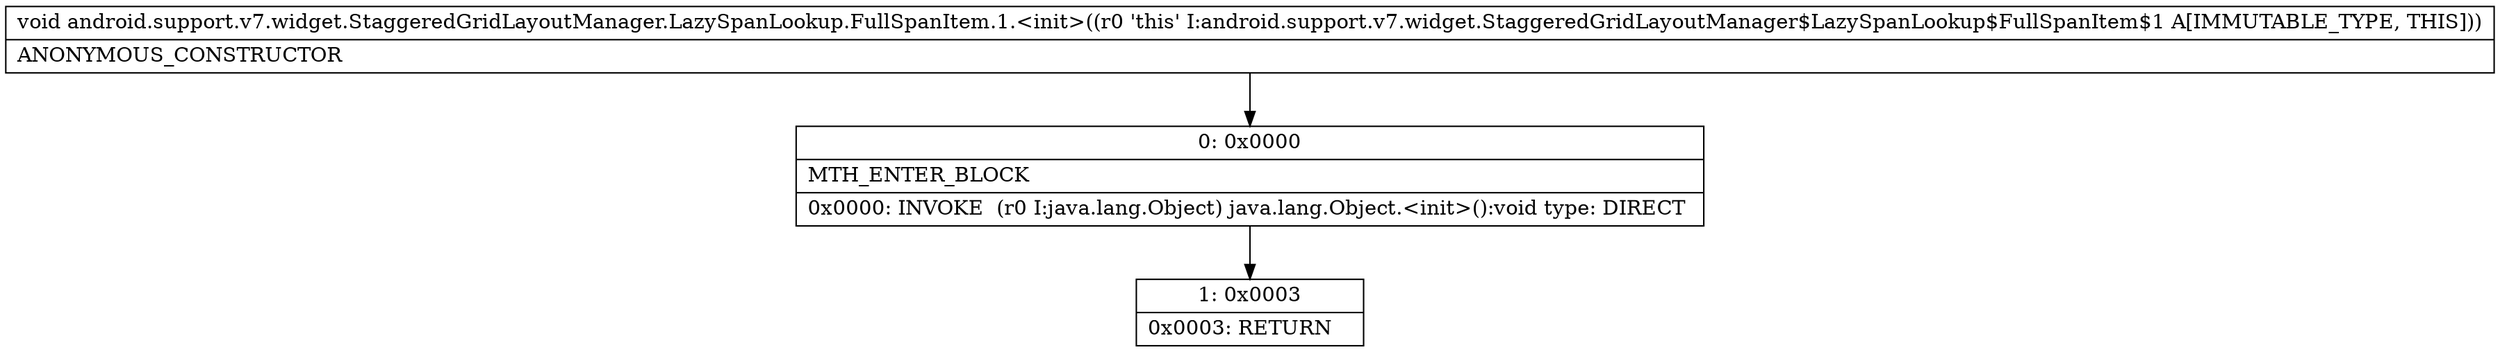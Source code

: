 digraph "CFG forandroid.support.v7.widget.StaggeredGridLayoutManager.LazySpanLookup.FullSpanItem.1.\<init\>()V" {
Node_0 [shape=record,label="{0\:\ 0x0000|MTH_ENTER_BLOCK\l|0x0000: INVOKE  (r0 I:java.lang.Object) java.lang.Object.\<init\>():void type: DIRECT \l}"];
Node_1 [shape=record,label="{1\:\ 0x0003|0x0003: RETURN   \l}"];
MethodNode[shape=record,label="{void android.support.v7.widget.StaggeredGridLayoutManager.LazySpanLookup.FullSpanItem.1.\<init\>((r0 'this' I:android.support.v7.widget.StaggeredGridLayoutManager$LazySpanLookup$FullSpanItem$1 A[IMMUTABLE_TYPE, THIS]))  | ANONYMOUS_CONSTRUCTOR\l}"];
MethodNode -> Node_0;
Node_0 -> Node_1;
}

